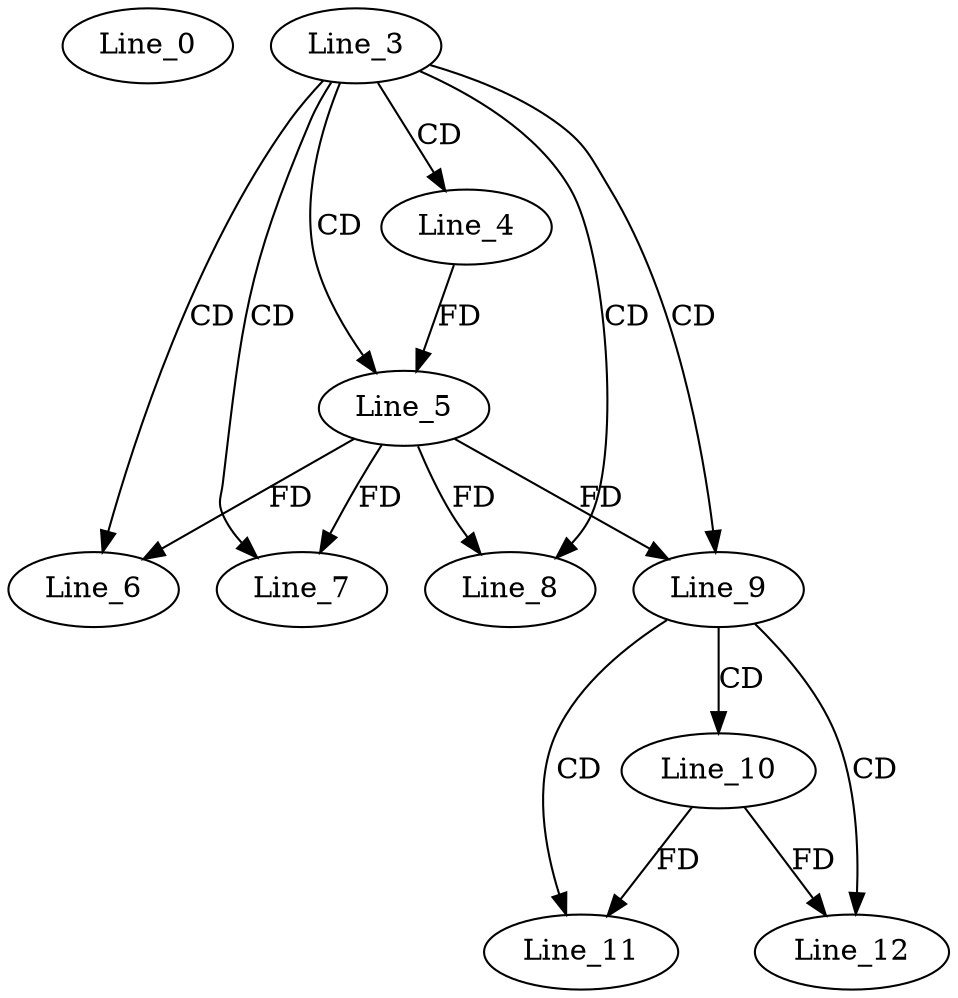 digraph G {
  Line_0;
  Line_3;
  Line_4;
  Line_5;
  Line_5;
  Line_6;
  Line_7;
  Line_8;
  Line_9;
  Line_10;
  Line_11;
  Line_12;
  Line_3 -> Line_4 [ label="CD" ];
  Line_3 -> Line_5 [ label="CD" ];
  Line_4 -> Line_5 [ label="FD" ];
  Line_3 -> Line_6 [ label="CD" ];
  Line_5 -> Line_6 [ label="FD" ];
  Line_3 -> Line_7 [ label="CD" ];
  Line_5 -> Line_7 [ label="FD" ];
  Line_3 -> Line_8 [ label="CD" ];
  Line_5 -> Line_8 [ label="FD" ];
  Line_3 -> Line_9 [ label="CD" ];
  Line_5 -> Line_9 [ label="FD" ];
  Line_9 -> Line_10 [ label="CD" ];
  Line_9 -> Line_11 [ label="CD" ];
  Line_10 -> Line_11 [ label="FD" ];
  Line_9 -> Line_12 [ label="CD" ];
  Line_10 -> Line_12 [ label="FD" ];
}
